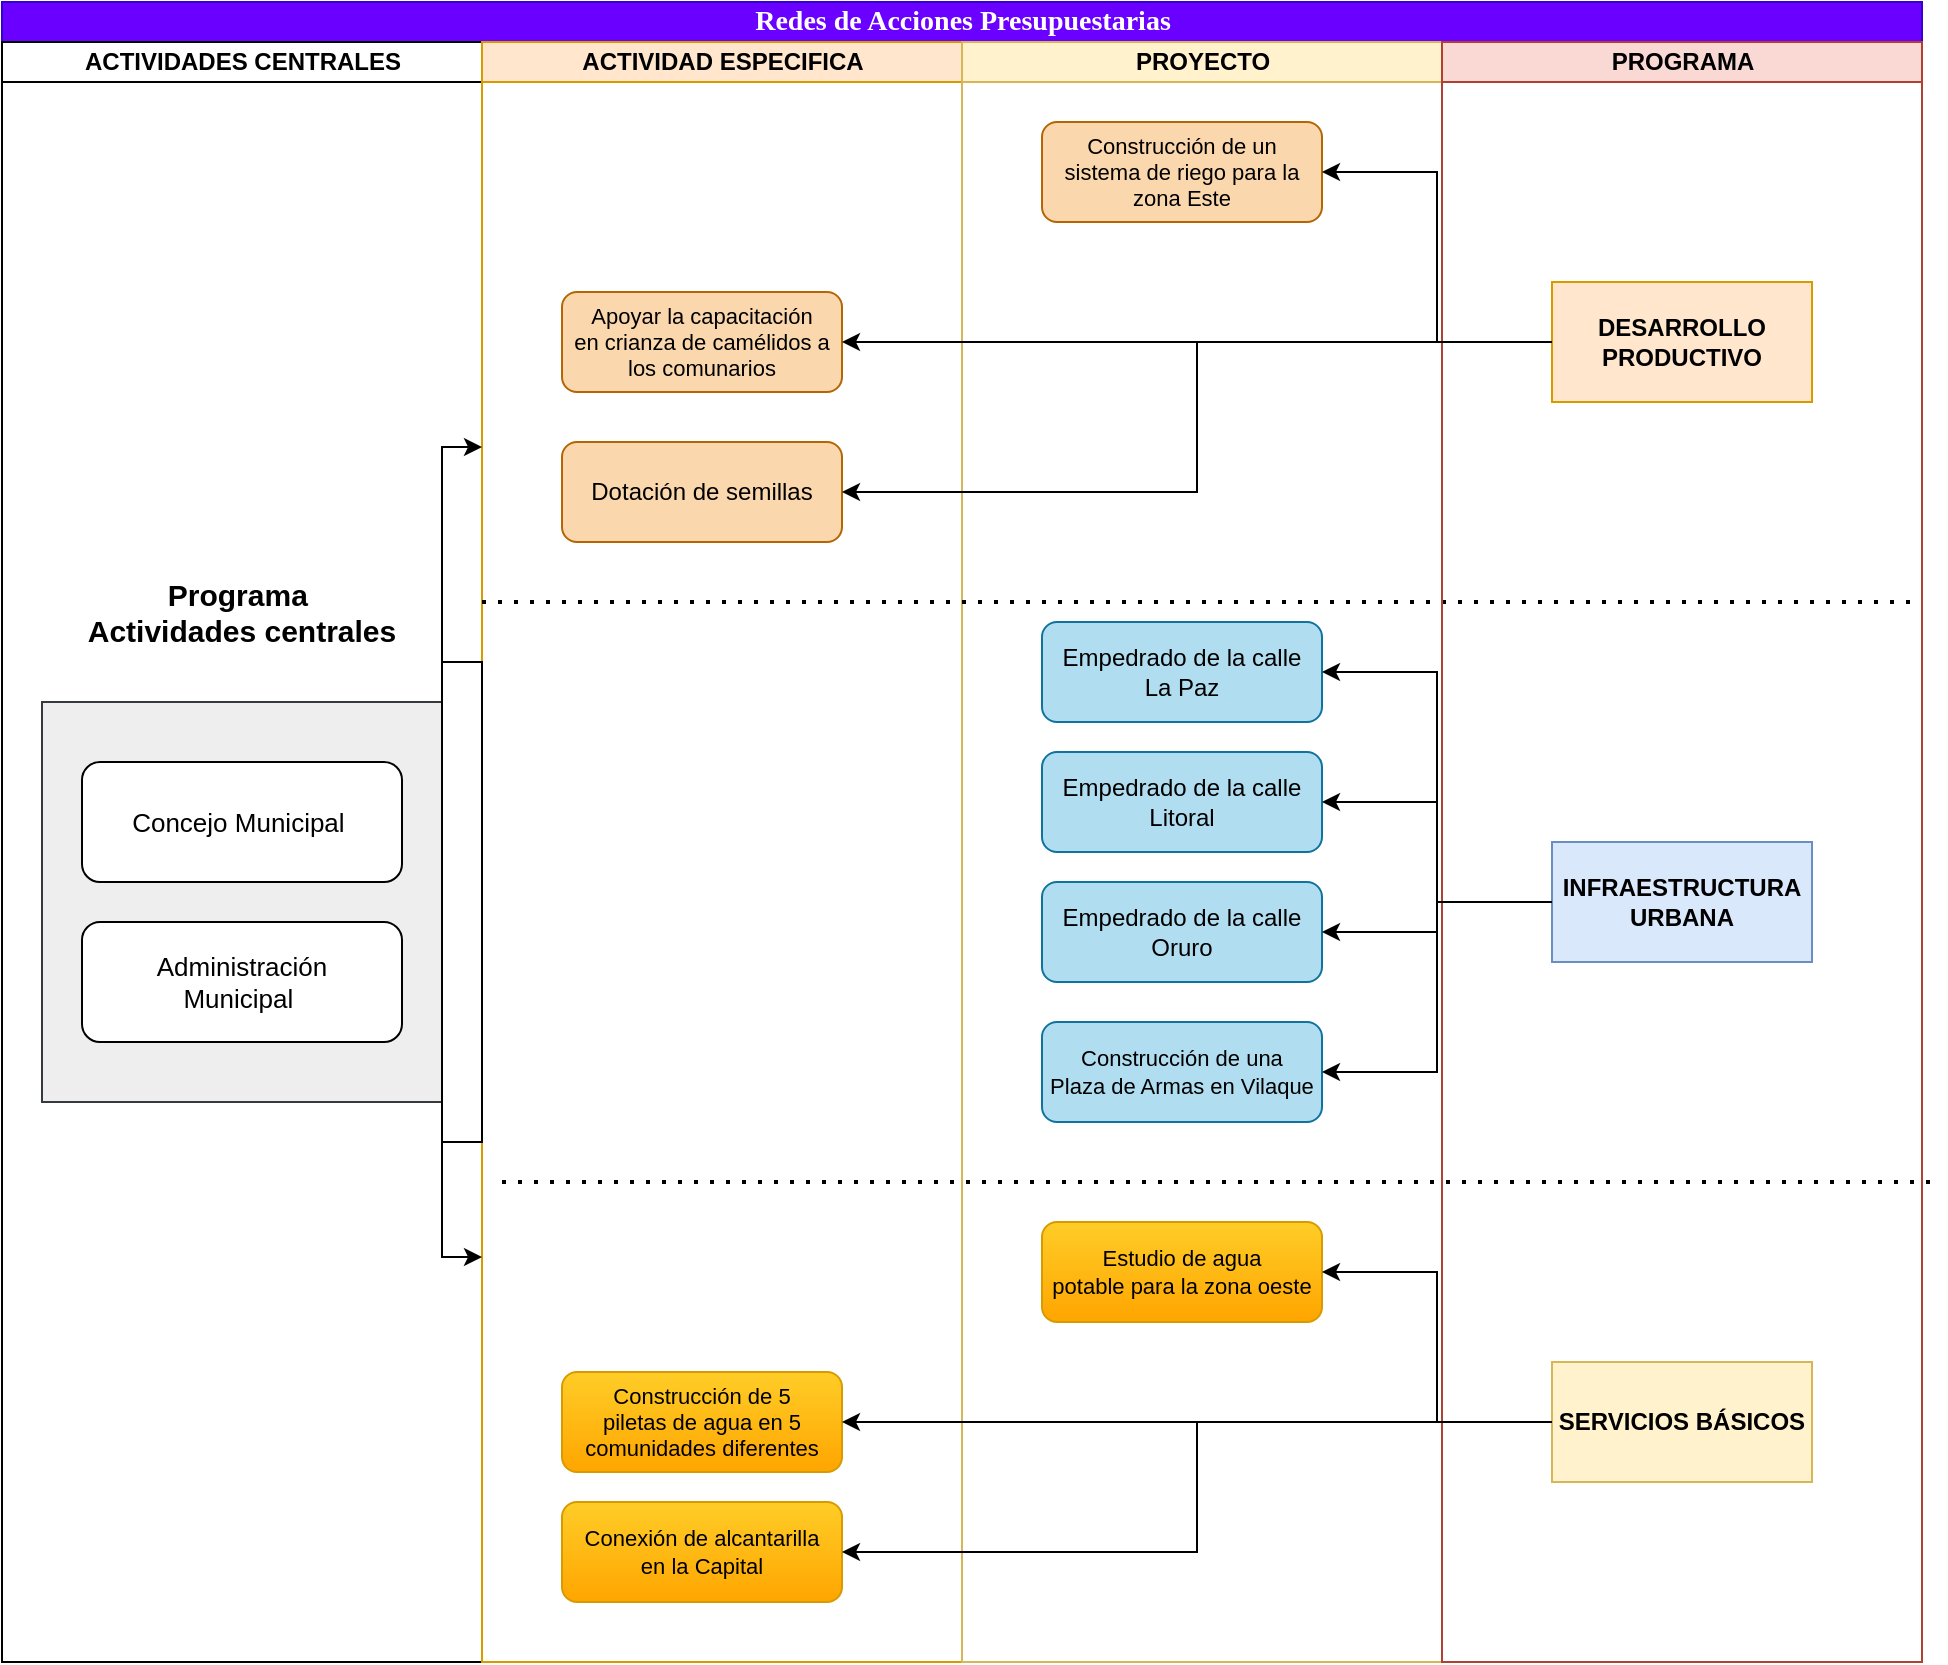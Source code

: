<mxfile version="15.5.0" type="github">
  <diagram name="Page-1" id="74e2e168-ea6b-b213-b513-2b3c1d86103e">
    <mxGraphModel dx="1021" dy="462" grid="1" gridSize="10" guides="1" tooltips="1" connect="1" arrows="1" fold="1" page="1" pageScale="1" pageWidth="1100" pageHeight="850" background="none" math="0" shadow="0">
      <root>
        <mxCell id="0" />
        <mxCell id="1" parent="0" />
        <mxCell id="77e6c97f196da883-1" value="Redes de Acciones Presupuestarias" style="swimlane;html=1;childLayout=stackLayout;startSize=20;rounded=0;shadow=0;labelBackgroundColor=none;strokeWidth=1;fontFamily=Verdana;fontSize=14;align=center;fillColor=#6a00ff;strokeColor=#3700CC;fontColor=#ffffff;" parent="1" vertex="1">
          <mxGeometry x="40" y="10" width="960" height="830" as="geometry" />
        </mxCell>
        <mxCell id="77e6c97f196da883-2" value="ACTIVIDADES CENTRALES" style="swimlane;html=1;startSize=20;" parent="77e6c97f196da883-1" vertex="1">
          <mxGeometry y="20" width="240" height="810" as="geometry" />
        </mxCell>
        <mxCell id="N0L6-Qwd9fcmIzbpbBZg-53" value="" style="rounded=0;whiteSpace=wrap;html=1;fontSize=11;fillColor=#eeeeee;strokeColor=#36393d;" vertex="1" parent="77e6c97f196da883-2">
          <mxGeometry x="20" y="330" width="200" height="200" as="geometry" />
        </mxCell>
        <mxCell id="N0L6-Qwd9fcmIzbpbBZg-54" value="&lt;span lang=&quot;ES-TRAD&quot; style=&quot;font-size: 13px ; font-family: &amp;#34;arial&amp;#34; , sans-serif&quot;&gt;Concejo Municipal&amp;nbsp;&lt;/span&gt;" style="rounded=1;whiteSpace=wrap;html=1;fontSize=11;fontColor=#000000;" vertex="1" parent="77e6c97f196da883-2">
          <mxGeometry x="40" y="360" width="160" height="60" as="geometry" />
        </mxCell>
        <mxCell id="N0L6-Qwd9fcmIzbpbBZg-56" value="&lt;span lang=&quot;ES-TRAD&quot; style=&quot;font-size: 13px; font-family: arial, sans-serif;&quot;&gt;Administración&lt;br style=&quot;font-size: 13px;&quot;&gt;Municipal&amp;nbsp;&lt;/span&gt;" style="rounded=1;whiteSpace=wrap;html=1;fontSize=13;fontColor=#000000;" vertex="1" parent="77e6c97f196da883-2">
          <mxGeometry x="40" y="440" width="160" height="60" as="geometry" />
        </mxCell>
        <mxCell id="N0L6-Qwd9fcmIzbpbBZg-65" value="Programa&amp;nbsp;&lt;br style=&quot;font-size: 15px;&quot;&gt;Actividades centrales" style="text;html=1;strokeColor=none;fillColor=none;align=center;verticalAlign=middle;whiteSpace=wrap;rounded=0;fontSize=15;fontColor=#000000;fontStyle=1" vertex="1" parent="77e6c97f196da883-2">
          <mxGeometry x="40" y="260" width="160" height="50" as="geometry" />
        </mxCell>
        <mxCell id="77e6c97f196da883-3" value="ACTIVIDAD ESPECIFICA" style="swimlane;html=1;startSize=20;fillColor=#ffe6cc;strokeColor=#d79b00;" parent="77e6c97f196da883-1" vertex="1">
          <mxGeometry x="240" y="20" width="240" height="810" as="geometry" />
        </mxCell>
        <mxCell id="N0L6-Qwd9fcmIzbpbBZg-19" value="&lt;span lang=&quot;ES-TRAD&quot; style=&quot;font-size: 11px; font-family: arial, sans-serif;&quot;&gt;Apoyar la capacitación&lt;br style=&quot;font-size: 11px;&quot;&gt;en crianza de camélidos a los comunarios&lt;/span&gt;" style="rounded=1;whiteSpace=wrap;html=1;shadow=0;labelBackgroundColor=none;strokeWidth=1;fontFamily=Verdana;fontSize=11;align=center;fillColor=#fad7ac;strokeColor=#b46504;" vertex="1" parent="77e6c97f196da883-3">
          <mxGeometry x="40" y="125" width="140" height="50" as="geometry" />
        </mxCell>
        <mxCell id="N0L6-Qwd9fcmIzbpbBZg-22" value="&lt;span lang=&quot;ES-TRAD&quot; style=&quot;font-size: 12px ; font-family: &amp;#34;arial&amp;#34; , sans-serif&quot;&gt;Dotación de semillas&lt;/span&gt;" style="rounded=1;whiteSpace=wrap;html=1;shadow=0;labelBackgroundColor=none;strokeWidth=1;fontFamily=Verdana;fontSize=11;align=center;fillColor=#fad7ac;strokeColor=#b46504;" vertex="1" parent="77e6c97f196da883-3">
          <mxGeometry x="40" y="200" width="140" height="50" as="geometry" />
        </mxCell>
        <mxCell id="N0L6-Qwd9fcmIzbpbBZg-39" value="&lt;span lang=&quot;ES-TRAD&quot; style=&quot;font-family: &amp;#34;arial&amp;#34; , sans-serif&quot;&gt;Conexión de alcantarilla&lt;br/&gt;en la Capital&lt;/span&gt;" style="rounded=1;whiteSpace=wrap;html=1;shadow=0;labelBackgroundColor=none;strokeWidth=1;fontFamily=Verdana;fontSize=11;align=center;fillColor=#ffcd28;strokeColor=#d79b00;gradientColor=#ffa500;" vertex="1" parent="77e6c97f196da883-3">
          <mxGeometry x="40" y="730" width="140" height="50" as="geometry" />
        </mxCell>
        <mxCell id="N0L6-Qwd9fcmIzbpbBZg-38" value="&lt;span lang=&quot;ES-TRAD&quot; style=&quot;font-family: &amp;#34;arial&amp;#34; , sans-serif&quot;&gt;Construcción de 5&lt;br/&gt;piletas de agua en 5 comunidades diferentes&lt;/span&gt;" style="rounded=1;whiteSpace=wrap;html=1;shadow=0;labelBackgroundColor=none;strokeWidth=1;fontFamily=Verdana;fontSize=11;align=center;fillColor=#ffcd28;strokeColor=#d79b00;gradientColor=#ffa500;" vertex="1" parent="77e6c97f196da883-3">
          <mxGeometry x="40" y="665" width="140" height="50" as="geometry" />
        </mxCell>
        <mxCell id="77e6c97f196da883-4" value="PROYECTO" style="swimlane;html=1;startSize=20;fillColor=#fff2cc;strokeColor=#d6b656;" parent="77e6c97f196da883-1" vertex="1">
          <mxGeometry x="480" y="20" width="240" height="810" as="geometry" />
        </mxCell>
        <mxCell id="77e6c97f196da883-17" value="&lt;span lang=&quot;ES-TRAD&quot; style=&quot;font-size: 11px; font-family: arial, sans-serif;&quot;&gt;Construcción de un&lt;br style=&quot;font-size: 11px;&quot;&gt;sistema de riego para la zona Este&lt;/span&gt;" style="rounded=1;whiteSpace=wrap;html=1;shadow=0;labelBackgroundColor=none;strokeWidth=1;fontFamily=Verdana;fontSize=11;align=center;fillColor=#fad7ac;strokeColor=#b46504;" parent="77e6c97f196da883-4" vertex="1">
          <mxGeometry x="40" y="40" width="140" height="50" as="geometry" />
        </mxCell>
        <mxCell id="N0L6-Qwd9fcmIzbpbBZg-16" value="" style="endArrow=none;dashed=1;html=1;dashPattern=1 3;strokeWidth=2;rounded=0;edgeStyle=orthogonalEdgeStyle;" edge="1" parent="77e6c97f196da883-4">
          <mxGeometry width="50" height="50" relative="1" as="geometry">
            <mxPoint x="-230" y="570" as="sourcePoint" />
            <mxPoint x="490" y="570" as="targetPoint" />
          </mxGeometry>
        </mxCell>
        <mxCell id="N0L6-Qwd9fcmIzbpbBZg-14" value="" style="endArrow=none;dashed=1;html=1;dashPattern=1 3;strokeWidth=2;rounded=0;edgeStyle=orthogonalEdgeStyle;" edge="1" parent="77e6c97f196da883-4">
          <mxGeometry width="50" height="50" relative="1" as="geometry">
            <mxPoint x="-240" y="280" as="sourcePoint" />
            <mxPoint x="480" y="280" as="targetPoint" />
          </mxGeometry>
        </mxCell>
        <mxCell id="N0L6-Qwd9fcmIzbpbBZg-23" value="&lt;span lang=&quot;ES-TRAD&quot; style=&quot;font-size: 12px ; font-family: &amp;#34;arial&amp;#34; , sans-serif&quot;&gt;Empedrado de la calle&lt;br&gt;&lt;/span&gt;&lt;span lang=&quot;ES-TRAD&quot; style=&quot;font-family: &amp;#34;arial&amp;#34; , sans-serif ; font-size: 12px&quot;&gt;La Paz&lt;/span&gt;" style="rounded=1;whiteSpace=wrap;html=1;shadow=0;labelBackgroundColor=none;strokeWidth=1;fontFamily=Verdana;fontSize=11;align=center;fillColor=#b1ddf0;strokeColor=#10739e;" vertex="1" parent="77e6c97f196da883-4">
          <mxGeometry x="40" y="290" width="140" height="50" as="geometry" />
        </mxCell>
        <mxCell id="N0L6-Qwd9fcmIzbpbBZg-26" value="&lt;span lang=&quot;ES-TRAD&quot; style=&quot;font-size: 12px ; font-family: &amp;#34;arial&amp;#34; , sans-serif&quot;&gt;Empedrado de la calle&lt;br&gt;&lt;/span&gt;&lt;span lang=&quot;ES-TRAD&quot; style=&quot;font-family: &amp;#34;arial&amp;#34; , sans-serif ; font-size: 12px&quot;&gt;Litoral&lt;/span&gt;" style="rounded=1;whiteSpace=wrap;html=1;shadow=0;labelBackgroundColor=none;strokeWidth=1;fontFamily=Verdana;fontSize=11;align=center;fillColor=#b1ddf0;strokeColor=#10739e;" vertex="1" parent="77e6c97f196da883-4">
          <mxGeometry x="40" y="355" width="140" height="50" as="geometry" />
        </mxCell>
        <mxCell id="N0L6-Qwd9fcmIzbpbBZg-27" value="&lt;span lang=&quot;ES-TRAD&quot; style=&quot;font-size: 12px ; font-family: &amp;#34;arial&amp;#34; , sans-serif&quot;&gt;Empedrado de la calle&lt;br&gt;&lt;/span&gt;&lt;font face=&quot;arial, sans-serif&quot;&gt;&lt;span style=&quot;font-size: 12px&quot;&gt;Oruro&lt;/span&gt;&lt;/font&gt;" style="rounded=1;whiteSpace=wrap;html=1;shadow=0;labelBackgroundColor=none;strokeWidth=1;fontFamily=Verdana;fontSize=11;align=center;fillColor=#b1ddf0;strokeColor=#10739e;" vertex="1" parent="77e6c97f196da883-4">
          <mxGeometry x="40" y="420" width="140" height="50" as="geometry" />
        </mxCell>
        <mxCell id="N0L6-Qwd9fcmIzbpbBZg-28" value="&lt;span lang=&quot;ES-TRAD&quot; style=&quot;font-family: &amp;#34;arial&amp;#34; , sans-serif&quot;&gt;Construcción de una&lt;br/&gt;Plaza de Armas en Vilaque&lt;/span&gt;" style="rounded=1;whiteSpace=wrap;html=1;shadow=0;labelBackgroundColor=none;strokeWidth=1;fontFamily=Verdana;fontSize=11;align=center;fillColor=#b1ddf0;strokeColor=#10739e;" vertex="1" parent="77e6c97f196da883-4">
          <mxGeometry x="40" y="490" width="140" height="50" as="geometry" />
        </mxCell>
        <mxCell id="N0L6-Qwd9fcmIzbpbBZg-37" value="&lt;span lang=&quot;ES-TRAD&quot; style=&quot;font-family: &amp;#34;arial&amp;#34; , sans-serif&quot;&gt;Estudio de agua&lt;br/&gt;potable para la zona oeste&lt;/span&gt;" style="rounded=1;whiteSpace=wrap;html=1;shadow=0;labelBackgroundColor=none;strokeWidth=1;fontFamily=Verdana;fontSize=11;align=center;fillColor=#ffcd28;strokeColor=#d79b00;gradientColor=#ffa500;" vertex="1" parent="77e6c97f196da883-4">
          <mxGeometry x="40" y="590" width="140" height="50" as="geometry" />
        </mxCell>
        <mxCell id="77e6c97f196da883-5" value="PROGRAMA" style="swimlane;html=1;startSize=20;fillColor=#fad9d5;strokeColor=#ae4132;" parent="77e6c97f196da883-1" vertex="1">
          <mxGeometry x="720" y="20" width="240" height="810" as="geometry" />
        </mxCell>
        <mxCell id="N0L6-Qwd9fcmIzbpbBZg-2" value="&lt;b&gt;DESARROLLO&lt;br&gt;PRODUCTIVO&lt;br&gt;&lt;/b&gt;" style="rounded=0;whiteSpace=wrap;html=1;fillColor=#ffe6cc;strokeColor=#d79b00;" vertex="1" parent="77e6c97f196da883-5">
          <mxGeometry x="55" y="120" width="130" height="60" as="geometry" />
        </mxCell>
        <mxCell id="N0L6-Qwd9fcmIzbpbBZg-3" value="&lt;b&gt;INFRAESTRUCTURA&lt;br&gt;URBANA&lt;br&gt;&lt;/b&gt;" style="rounded=0;whiteSpace=wrap;html=1;fillColor=#dae8fc;strokeColor=#6c8ebf;" vertex="1" parent="77e6c97f196da883-5">
          <mxGeometry x="55" y="400" width="130" height="60" as="geometry" />
        </mxCell>
        <mxCell id="N0L6-Qwd9fcmIzbpbBZg-5" value="&lt;b&gt;SERVICIOS BÁSICOS&lt;br&gt;&lt;/b&gt;" style="rounded=0;whiteSpace=wrap;html=1;fillColor=#fff2cc;strokeColor=#d6b656;" vertex="1" parent="77e6c97f196da883-5">
          <mxGeometry x="55" y="660" width="130" height="60" as="geometry" />
        </mxCell>
        <mxCell id="N0L6-Qwd9fcmIzbpbBZg-41" style="edgeStyle=orthogonalEdgeStyle;rounded=0;orthogonalLoop=1;jettySize=auto;html=1;exitX=0;exitY=0.5;exitDx=0;exitDy=0;entryX=1;entryY=0.5;entryDx=0;entryDy=0;fontSize=11;fontColor=#000000;" edge="1" parent="77e6c97f196da883-1" source="N0L6-Qwd9fcmIzbpbBZg-2" target="77e6c97f196da883-17">
          <mxGeometry relative="1" as="geometry" />
        </mxCell>
        <mxCell id="N0L6-Qwd9fcmIzbpbBZg-42" style="edgeStyle=orthogonalEdgeStyle;rounded=0;orthogonalLoop=1;jettySize=auto;html=1;exitX=0;exitY=0.5;exitDx=0;exitDy=0;entryX=1;entryY=0.5;entryDx=0;entryDy=0;fontSize=11;fontColor=#000000;" edge="1" parent="77e6c97f196da883-1" source="N0L6-Qwd9fcmIzbpbBZg-2" target="N0L6-Qwd9fcmIzbpbBZg-19">
          <mxGeometry relative="1" as="geometry" />
        </mxCell>
        <mxCell id="N0L6-Qwd9fcmIzbpbBZg-43" style="edgeStyle=orthogonalEdgeStyle;rounded=0;orthogonalLoop=1;jettySize=auto;html=1;exitX=0;exitY=0.5;exitDx=0;exitDy=0;entryX=1;entryY=0.5;entryDx=0;entryDy=0;fontSize=11;fontColor=#000000;" edge="1" parent="77e6c97f196da883-1" source="N0L6-Qwd9fcmIzbpbBZg-2" target="N0L6-Qwd9fcmIzbpbBZg-22">
          <mxGeometry relative="1" as="geometry" />
        </mxCell>
        <mxCell id="N0L6-Qwd9fcmIzbpbBZg-44" style="edgeStyle=orthogonalEdgeStyle;rounded=0;orthogonalLoop=1;jettySize=auto;html=1;exitX=0;exitY=0.5;exitDx=0;exitDy=0;entryX=1;entryY=0.5;entryDx=0;entryDy=0;fontSize=11;fontColor=#000000;" edge="1" parent="77e6c97f196da883-1" source="N0L6-Qwd9fcmIzbpbBZg-3" target="N0L6-Qwd9fcmIzbpbBZg-23">
          <mxGeometry relative="1" as="geometry" />
        </mxCell>
        <mxCell id="N0L6-Qwd9fcmIzbpbBZg-45" style="edgeStyle=orthogonalEdgeStyle;rounded=0;orthogonalLoop=1;jettySize=auto;html=1;exitX=0;exitY=0.5;exitDx=0;exitDy=0;entryX=1;entryY=0.5;entryDx=0;entryDy=0;fontSize=11;fontColor=#000000;" edge="1" parent="77e6c97f196da883-1" source="N0L6-Qwd9fcmIzbpbBZg-3" target="N0L6-Qwd9fcmIzbpbBZg-26">
          <mxGeometry relative="1" as="geometry" />
        </mxCell>
        <mxCell id="N0L6-Qwd9fcmIzbpbBZg-46" style="edgeStyle=orthogonalEdgeStyle;rounded=0;orthogonalLoop=1;jettySize=auto;html=1;exitX=0;exitY=0.5;exitDx=0;exitDy=0;entryX=1;entryY=0.5;entryDx=0;entryDy=0;fontSize=11;fontColor=#000000;" edge="1" parent="77e6c97f196da883-1" source="N0L6-Qwd9fcmIzbpbBZg-3" target="N0L6-Qwd9fcmIzbpbBZg-27">
          <mxGeometry relative="1" as="geometry" />
        </mxCell>
        <mxCell id="N0L6-Qwd9fcmIzbpbBZg-47" style="edgeStyle=orthogonalEdgeStyle;rounded=0;orthogonalLoop=1;jettySize=auto;html=1;exitX=0;exitY=0.5;exitDx=0;exitDy=0;entryX=1;entryY=0.5;entryDx=0;entryDy=0;fontSize=11;fontColor=#000000;" edge="1" parent="77e6c97f196da883-1" source="N0L6-Qwd9fcmIzbpbBZg-3" target="N0L6-Qwd9fcmIzbpbBZg-28">
          <mxGeometry relative="1" as="geometry" />
        </mxCell>
        <mxCell id="N0L6-Qwd9fcmIzbpbBZg-48" style="edgeStyle=orthogonalEdgeStyle;rounded=0;orthogonalLoop=1;jettySize=auto;html=1;exitX=0;exitY=0.5;exitDx=0;exitDy=0;entryX=1;entryY=0.5;entryDx=0;entryDy=0;fontSize=11;fontColor=#000000;" edge="1" parent="77e6c97f196da883-1" source="N0L6-Qwd9fcmIzbpbBZg-5" target="N0L6-Qwd9fcmIzbpbBZg-37">
          <mxGeometry relative="1" as="geometry" />
        </mxCell>
        <mxCell id="N0L6-Qwd9fcmIzbpbBZg-49" style="edgeStyle=orthogonalEdgeStyle;rounded=0;orthogonalLoop=1;jettySize=auto;html=1;exitX=0;exitY=0.5;exitDx=0;exitDy=0;entryX=1;entryY=0.5;entryDx=0;entryDy=0;fontSize=11;fontColor=#000000;" edge="1" parent="77e6c97f196da883-1" source="N0L6-Qwd9fcmIzbpbBZg-5" target="N0L6-Qwd9fcmIzbpbBZg-38">
          <mxGeometry relative="1" as="geometry" />
        </mxCell>
        <mxCell id="N0L6-Qwd9fcmIzbpbBZg-50" style="edgeStyle=orthogonalEdgeStyle;rounded=0;orthogonalLoop=1;jettySize=auto;html=1;exitX=0;exitY=0.5;exitDx=0;exitDy=0;entryX=1;entryY=0.5;entryDx=0;entryDy=0;fontSize=11;fontColor=#000000;" edge="1" parent="77e6c97f196da883-1" source="N0L6-Qwd9fcmIzbpbBZg-5" target="N0L6-Qwd9fcmIzbpbBZg-39">
          <mxGeometry relative="1" as="geometry" />
        </mxCell>
        <mxCell id="N0L6-Qwd9fcmIzbpbBZg-63" style="edgeStyle=orthogonalEdgeStyle;rounded=0;orthogonalLoop=1;jettySize=auto;html=1;exitX=1;exitY=0;exitDx=0;exitDy=0;entryX=0;entryY=0.25;entryDx=0;entryDy=0;fontSize=13;fontColor=#000000;" edge="1" parent="77e6c97f196da883-1" source="N0L6-Qwd9fcmIzbpbBZg-53" target="77e6c97f196da883-3">
          <mxGeometry relative="1" as="geometry" />
        </mxCell>
        <mxCell id="N0L6-Qwd9fcmIzbpbBZg-64" style="edgeStyle=orthogonalEdgeStyle;rounded=0;orthogonalLoop=1;jettySize=auto;html=1;exitX=1;exitY=1;exitDx=0;exitDy=0;entryX=0;entryY=0.75;entryDx=0;entryDy=0;fontSize=13;fontColor=#000000;" edge="1" parent="77e6c97f196da883-1" source="N0L6-Qwd9fcmIzbpbBZg-53" target="77e6c97f196da883-3">
          <mxGeometry relative="1" as="geometry" />
        </mxCell>
      </root>
    </mxGraphModel>
  </diagram>
</mxfile>
